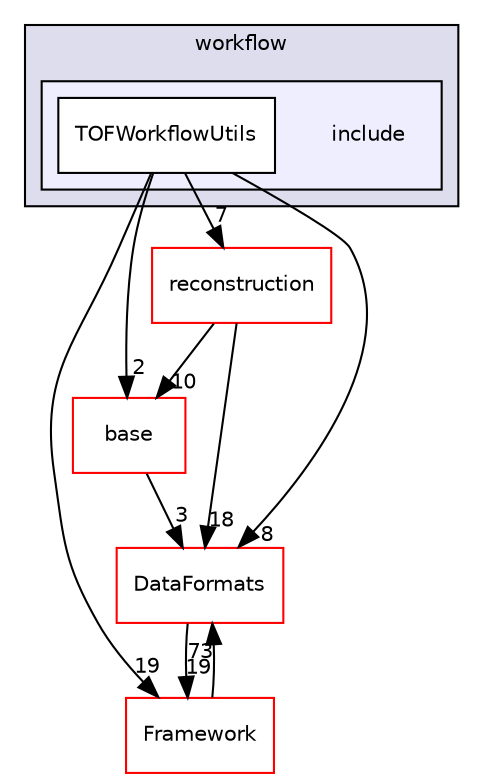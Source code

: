 digraph "/home/travis/build/AliceO2Group/AliceO2/Detectors/TOF/workflow/include" {
  bgcolor=transparent;
  compound=true
  node [ fontsize="10", fontname="Helvetica"];
  edge [ labelfontsize="10", labelfontname="Helvetica"];
  subgraph clusterdir_f8afc936feb89e961bf89d3429577266 {
    graph [ bgcolor="#ddddee", pencolor="black", label="workflow" fontname="Helvetica", fontsize="10", URL="dir_f8afc936feb89e961bf89d3429577266.html"]
  subgraph clusterdir_05a16b4aafcf565bf27c80a83f092bb1 {
    graph [ bgcolor="#eeeeff", pencolor="black", label="" URL="dir_05a16b4aafcf565bf27c80a83f092bb1.html"];
    dir_05a16b4aafcf565bf27c80a83f092bb1 [shape=plaintext label="include"];
    dir_6c5791a81424712f5e3bc7fae369cc3e [shape=box label="TOFWorkflowUtils" color="black" fillcolor="white" style="filled" URL="dir_6c5791a81424712f5e3bc7fae369cc3e.html"];
  }
  }
  dir_0189f3ad6abecd72f822a0c3914f12b2 [shape=box label="base" color="red" URL="dir_0189f3ad6abecd72f822a0c3914f12b2.html"];
  dir_bcbb2cf9a3d3d83e5515c82071a07177 [shape=box label="Framework" color="red" URL="dir_bcbb2cf9a3d3d83e5515c82071a07177.html"];
  dir_d1fec883a65fe865f3e91884d818def8 [shape=box label="reconstruction" color="red" URL="dir_d1fec883a65fe865f3e91884d818def8.html"];
  dir_2171f7ec022c5423887b07c69b2f5b48 [shape=box label="DataFormats" color="red" URL="dir_2171f7ec022c5423887b07c69b2f5b48.html"];
  dir_0189f3ad6abecd72f822a0c3914f12b2->dir_2171f7ec022c5423887b07c69b2f5b48 [headlabel="3", labeldistance=1.5 headhref="dir_000155_000090.html"];
  dir_6c5791a81424712f5e3bc7fae369cc3e->dir_0189f3ad6abecd72f822a0c3914f12b2 [headlabel="2", labeldistance=1.5 headhref="dir_000484_000155.html"];
  dir_6c5791a81424712f5e3bc7fae369cc3e->dir_bcbb2cf9a3d3d83e5515c82071a07177 [headlabel="19", labeldistance=1.5 headhref="dir_000484_000063.html"];
  dir_6c5791a81424712f5e3bc7fae369cc3e->dir_d1fec883a65fe865f3e91884d818def8 [headlabel="7", labeldistance=1.5 headhref="dir_000484_000398.html"];
  dir_6c5791a81424712f5e3bc7fae369cc3e->dir_2171f7ec022c5423887b07c69b2f5b48 [headlabel="8", labeldistance=1.5 headhref="dir_000484_000090.html"];
  dir_bcbb2cf9a3d3d83e5515c82071a07177->dir_2171f7ec022c5423887b07c69b2f5b48 [headlabel="73", labeldistance=1.5 headhref="dir_000063_000090.html"];
  dir_d1fec883a65fe865f3e91884d818def8->dir_0189f3ad6abecd72f822a0c3914f12b2 [headlabel="10", labeldistance=1.5 headhref="dir_000398_000155.html"];
  dir_d1fec883a65fe865f3e91884d818def8->dir_2171f7ec022c5423887b07c69b2f5b48 [headlabel="18", labeldistance=1.5 headhref="dir_000398_000090.html"];
  dir_2171f7ec022c5423887b07c69b2f5b48->dir_bcbb2cf9a3d3d83e5515c82071a07177 [headlabel="19", labeldistance=1.5 headhref="dir_000090_000063.html"];
}
